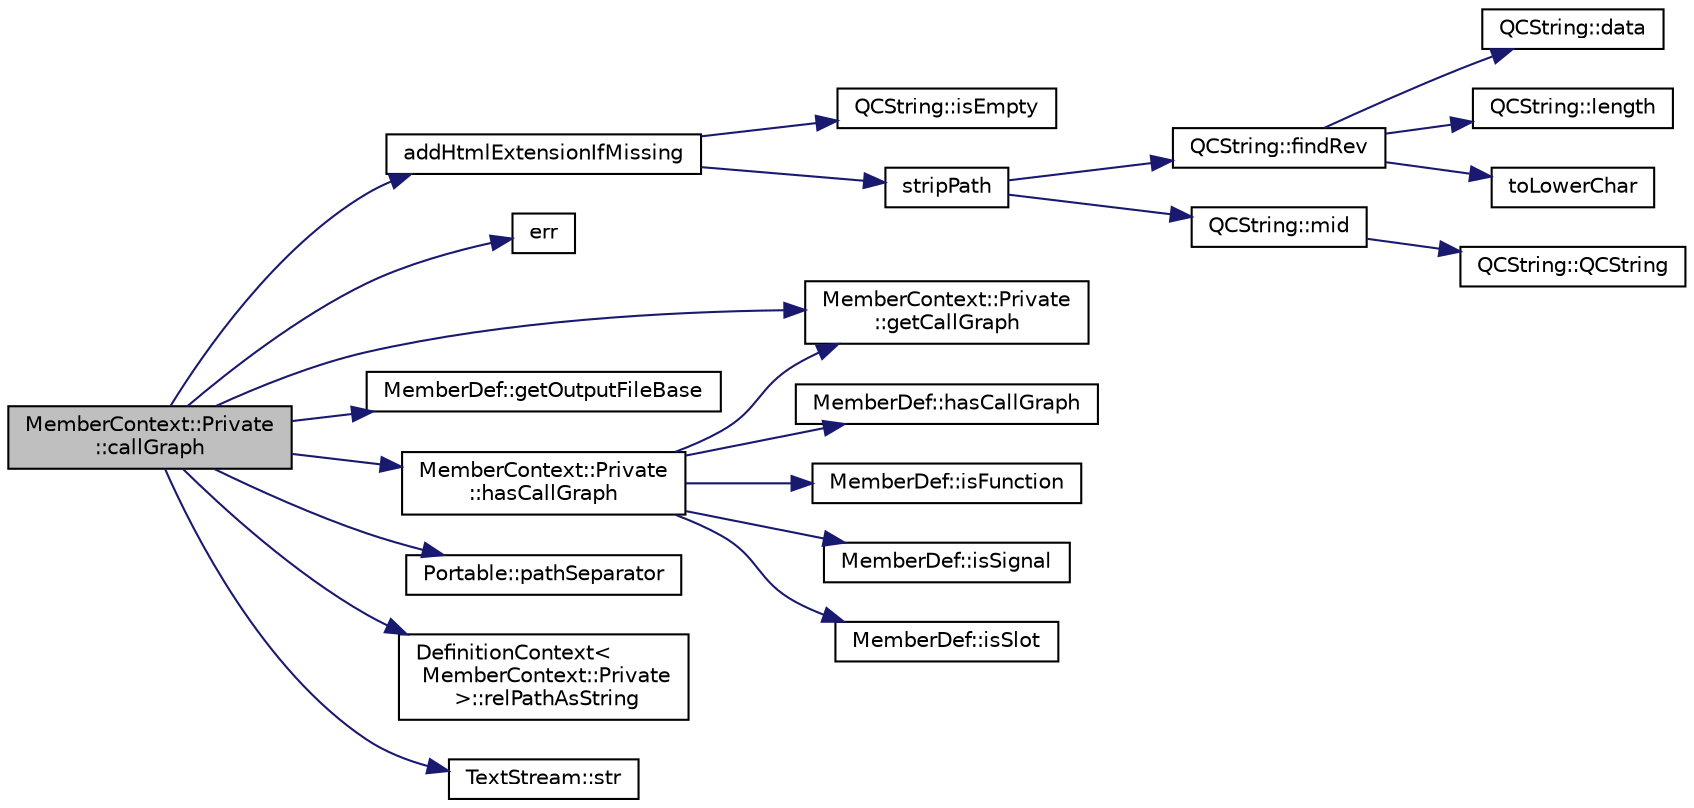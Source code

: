 digraph "MemberContext::Private::callGraph"
{
 // LATEX_PDF_SIZE
  edge [fontname="Helvetica",fontsize="10",labelfontname="Helvetica",labelfontsize="10"];
  node [fontname="Helvetica",fontsize="10",shape=record];
  rankdir="LR";
  Node1 [label="MemberContext::Private\l::callGraph",height=0.2,width=0.4,color="black", fillcolor="grey75", style="filled", fontcolor="black",tooltip=" "];
  Node1 -> Node2 [color="midnightblue",fontsize="10",style="solid",fontname="Helvetica"];
  Node2 [label="addHtmlExtensionIfMissing",height=0.2,width=0.4,color="black", fillcolor="white", style="filled",URL="$util_8cpp.html#a36c74291c5a9adc05d5cb6c0932f6b82",tooltip=" "];
  Node2 -> Node3 [color="midnightblue",fontsize="10",style="solid",fontname="Helvetica"];
  Node3 [label="QCString::isEmpty",height=0.2,width=0.4,color="black", fillcolor="white", style="filled",URL="$classQCString.html#a621c4090d69ad7d05ef8e5234376c3d8",tooltip=" "];
  Node2 -> Node4 [color="midnightblue",fontsize="10",style="solid",fontname="Helvetica"];
  Node4 [label="stripPath",height=0.2,width=0.4,color="black", fillcolor="white", style="filled",URL="$util_8cpp.html#a3d37ec79f266698bd836af54ba75e63e",tooltip=" "];
  Node4 -> Node5 [color="midnightblue",fontsize="10",style="solid",fontname="Helvetica"];
  Node5 [label="QCString::findRev",height=0.2,width=0.4,color="black", fillcolor="white", style="filled",URL="$classQCString.html#ab47a6435c16d61d04fb448f1080b4e26",tooltip=" "];
  Node5 -> Node6 [color="midnightblue",fontsize="10",style="solid",fontname="Helvetica"];
  Node6 [label="QCString::data",height=0.2,width=0.4,color="black", fillcolor="white", style="filled",URL="$classQCString.html#ac3aa3ac1a1c36d3305eba22a2eb0d098",tooltip=" "];
  Node5 -> Node7 [color="midnightblue",fontsize="10",style="solid",fontname="Helvetica"];
  Node7 [label="QCString::length",height=0.2,width=0.4,color="black", fillcolor="white", style="filled",URL="$classQCString.html#ac52596733e9110b778019946d73fb268",tooltip=" "];
  Node5 -> Node8 [color="midnightblue",fontsize="10",style="solid",fontname="Helvetica"];
  Node8 [label="toLowerChar",height=0.2,width=0.4,color="black", fillcolor="white", style="filled",URL="$qcstring_8cpp.html#a4e545641f98651d4fb8299b407721f9b",tooltip=" "];
  Node4 -> Node9 [color="midnightblue",fontsize="10",style="solid",fontname="Helvetica"];
  Node9 [label="QCString::mid",height=0.2,width=0.4,color="black", fillcolor="white", style="filled",URL="$classQCString.html#a27136caf9c0bc4daca574cda6f113551",tooltip=" "];
  Node9 -> Node10 [color="midnightblue",fontsize="10",style="solid",fontname="Helvetica"];
  Node10 [label="QCString::QCString",height=0.2,width=0.4,color="black", fillcolor="white", style="filled",URL="$classQCString.html#ad691e1087cc03e14e00d1147ae0ecab7",tooltip=" "];
  Node1 -> Node11 [color="midnightblue",fontsize="10",style="solid",fontname="Helvetica"];
  Node11 [label="err",height=0.2,width=0.4,color="black", fillcolor="white", style="filled",URL="$message_8cpp.html#aede5746344fdce99647541101eaa7f06",tooltip=" "];
  Node1 -> Node12 [color="midnightblue",fontsize="10",style="solid",fontname="Helvetica"];
  Node12 [label="MemberContext::Private\l::getCallGraph",height=0.2,width=0.4,color="black", fillcolor="white", style="filled",URL="$classMemberContext_1_1Private.html#afa007939a8a33d312761bbd6bb415077",tooltip=" "];
  Node1 -> Node13 [color="midnightblue",fontsize="10",style="solid",fontname="Helvetica"];
  Node13 [label="MemberDef::getOutputFileBase",height=0.2,width=0.4,color="black", fillcolor="white", style="filled",URL="$classMemberDef.html#a1691f8cc2d90978d091a7d7aae11dd8d",tooltip=" "];
  Node1 -> Node14 [color="midnightblue",fontsize="10",style="solid",fontname="Helvetica"];
  Node14 [label="MemberContext::Private\l::hasCallGraph",height=0.2,width=0.4,color="black", fillcolor="white", style="filled",URL="$classMemberContext_1_1Private.html#af9e34914468728ca6a77e54270049fb6",tooltip=" "];
  Node14 -> Node12 [color="midnightblue",fontsize="10",style="solid",fontname="Helvetica"];
  Node14 -> Node15 [color="midnightblue",fontsize="10",style="solid",fontname="Helvetica"];
  Node15 [label="MemberDef::hasCallGraph",height=0.2,width=0.4,color="black", fillcolor="white", style="filled",URL="$classMemberDef.html#a4f8eeb9656c15d74956b893e5cef255d",tooltip=" "];
  Node14 -> Node16 [color="midnightblue",fontsize="10",style="solid",fontname="Helvetica"];
  Node16 [label="MemberDef::isFunction",height=0.2,width=0.4,color="black", fillcolor="white", style="filled",URL="$classMemberDef.html#a5e6ace25ee464a601e1b3f2b8016ddad",tooltip=" "];
  Node14 -> Node17 [color="midnightblue",fontsize="10",style="solid",fontname="Helvetica"];
  Node17 [label="MemberDef::isSignal",height=0.2,width=0.4,color="black", fillcolor="white", style="filled",URL="$classMemberDef.html#a02d2e041a0c3a89c0968b20869aa1981",tooltip=" "];
  Node14 -> Node18 [color="midnightblue",fontsize="10",style="solid",fontname="Helvetica"];
  Node18 [label="MemberDef::isSlot",height=0.2,width=0.4,color="black", fillcolor="white", style="filled",URL="$classMemberDef.html#a4db9f074e1f02c5dbf901d120fd433aa",tooltip=" "];
  Node1 -> Node19 [color="midnightblue",fontsize="10",style="solid",fontname="Helvetica"];
  Node19 [label="Portable::pathSeparator",height=0.2,width=0.4,color="black", fillcolor="white", style="filled",URL="$namespacePortable.html#a0f30be3f0aed0b88804816f3e6310ee4",tooltip=" "];
  Node1 -> Node20 [color="midnightblue",fontsize="10",style="solid",fontname="Helvetica"];
  Node20 [label="DefinitionContext\<\l MemberContext::Private\l \>::relPathAsString",height=0.2,width=0.4,color="black", fillcolor="white", style="filled",URL="$classDefinitionContext.html#afa3e44f4fc12d94b3be244b47647eefa",tooltip=" "];
  Node1 -> Node21 [color="midnightblue",fontsize="10",style="solid",fontname="Helvetica"];
  Node21 [label="TextStream::str",height=0.2,width=0.4,color="black", fillcolor="white", style="filled",URL="$classTextStream.html#aca8457da22d874f4eb30b35ffe87ebd0",tooltip=" "];
}
